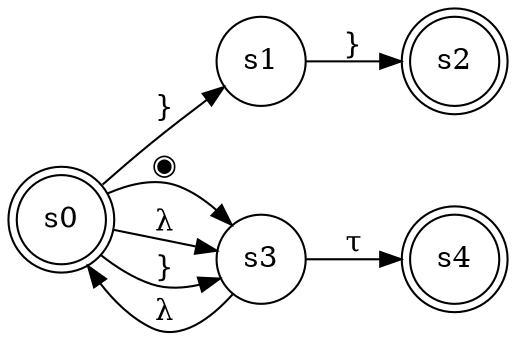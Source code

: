 digraph finite_state_machine {
	rankdir=LR;
	size="8,5"
	node [shape = doublecircle]; s0 s2 s4;
	node [shape = circle];
	s0 -> s1 [ label = "}" ];
	s0 -> s3 [ label = "◉" ];
	s0 -> s3 [ label = "λ" ];
	s0 -> s3 [ label = "}" ];
	s1 -> s2 [ label = "}" ];
	s3 -> s0 [ label = "λ" ];
	s3 -> s4 [ label = "τ" ];
}
